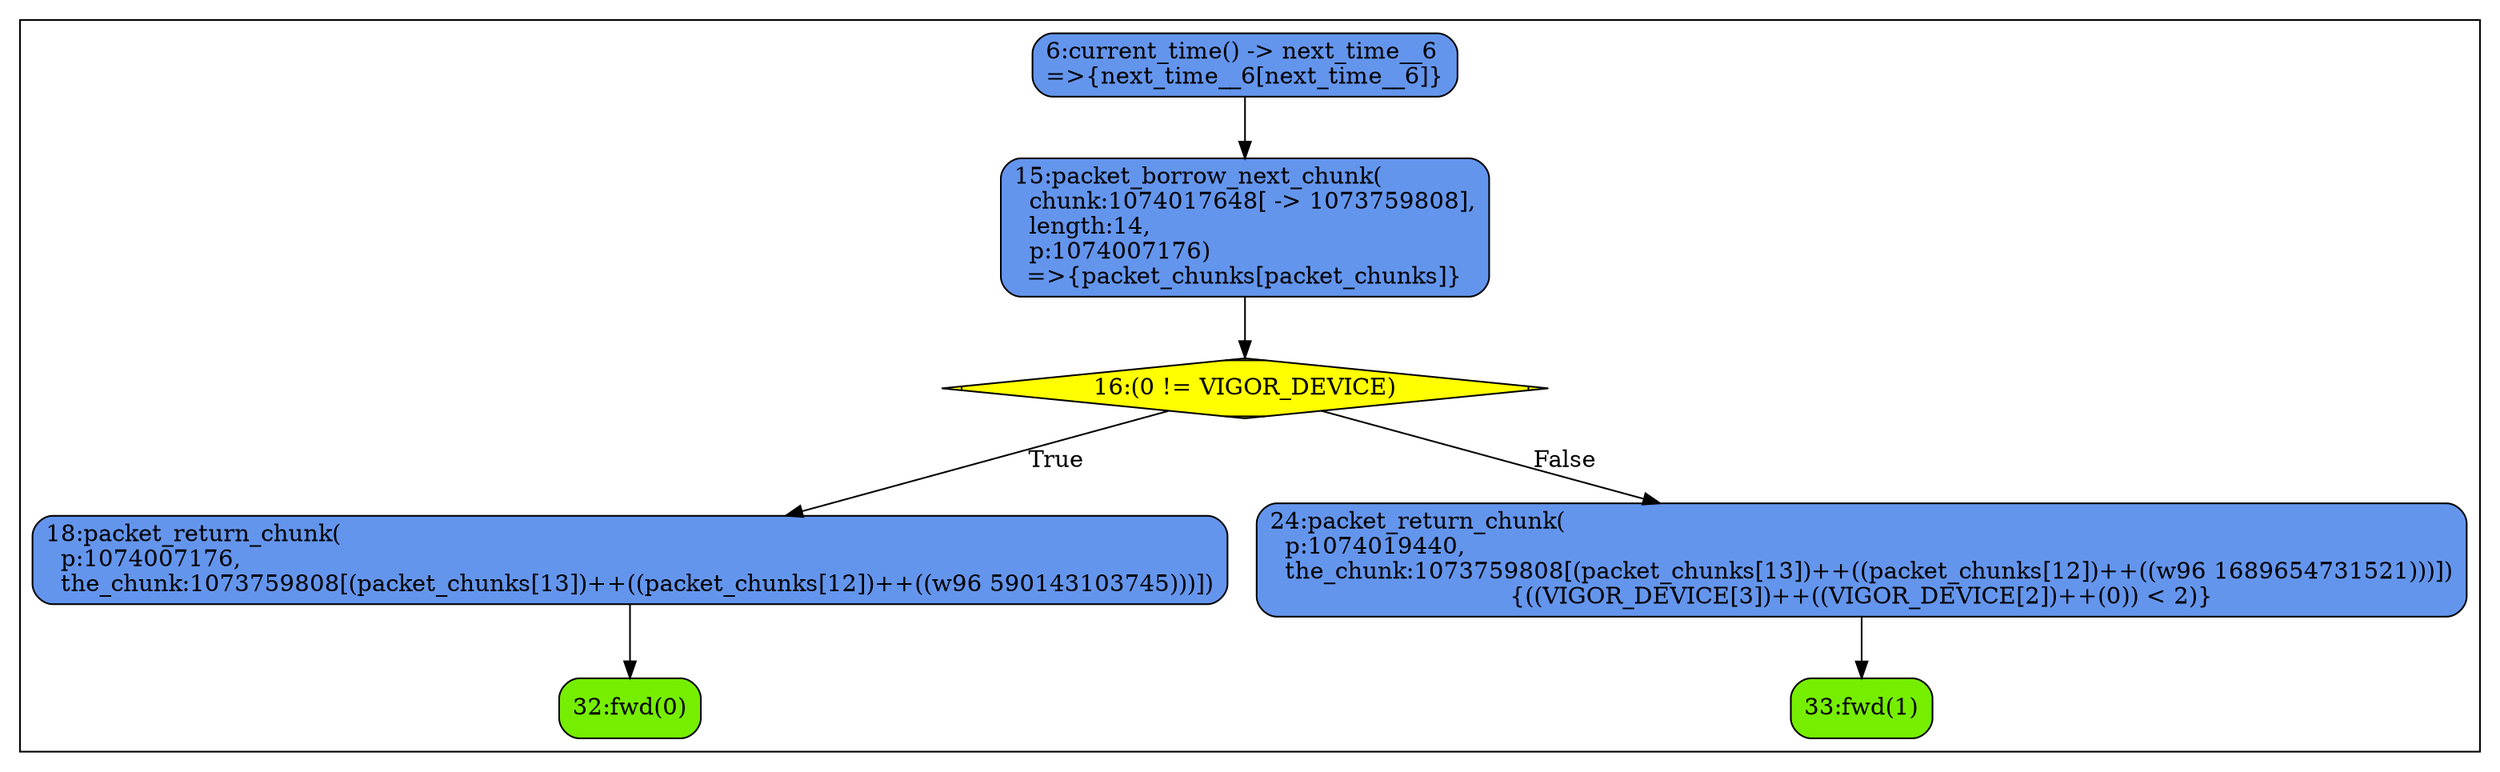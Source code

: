 digraph mygraph {
	node [shape=box style=rounded border=0];
	subgraph clusterprocess {
		node [style="rounded,filled",color=black];
		32 [label="32:fwd(0)", fillcolor="chartreuse2"];
		18 [label="18:packet_return_chunk(\l  p:1074007176,\l  the_chunk:1073759808[(packet_chunks[13])++((packet_chunks[12])++((w96 590143103745)))])", fillcolor="cornflowerblue"];
		18 -> 32;
		33 [label="33:fwd(1)", fillcolor="chartreuse2"];
		24 [label="24:packet_return_chunk(\l  p:1074019440,\l  the_chunk:1073759808[(packet_chunks[13])++((packet_chunks[12])++((w96 1689654731521)))])\l{((VIGOR_DEVICE[3])++((VIGOR_DEVICE[2])++(0)) < 2)}", fillcolor="cornflowerblue"];
		24 -> 33;
		16 [shape=Mdiamond, label="16:(0 != VIGOR_DEVICE)", fillcolor="yellow"];
		16 -> 18 [label="True"];
		16 -> 24 [label="False"];
		15 [label="15:packet_borrow_next_chunk(\l  chunk:1074017648[ -> 1073759808],\l  length:14,\l  p:1074007176)\l=>{packet_chunks[packet_chunks]}", fillcolor="cornflowerblue"];
		15 -> 16;
		6 [label="6:current_time() -> next_time__6\l=>{next_time__6[next_time__6]}", fillcolor="cornflowerblue"];
		6 -> 15;
	}
}